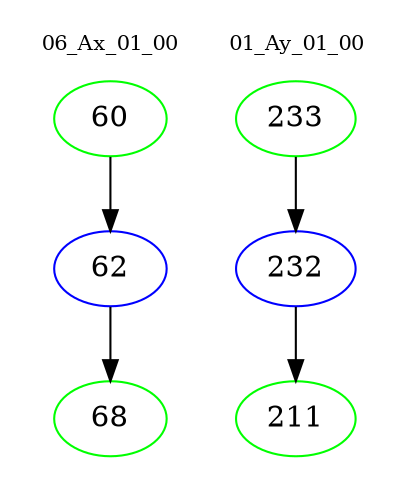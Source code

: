 digraph{
subgraph cluster_0 {
color = white
label = "06_Ax_01_00";
fontsize=10;
T0_60 [label="60", color="green"]
T0_60 -> T0_62 [color="black"]
T0_62 [label="62", color="blue"]
T0_62 -> T0_68 [color="black"]
T0_68 [label="68", color="green"]
}
subgraph cluster_1 {
color = white
label = "01_Ay_01_00";
fontsize=10;
T1_233 [label="233", color="green"]
T1_233 -> T1_232 [color="black"]
T1_232 [label="232", color="blue"]
T1_232 -> T1_211 [color="black"]
T1_211 [label="211", color="green"]
}
}
